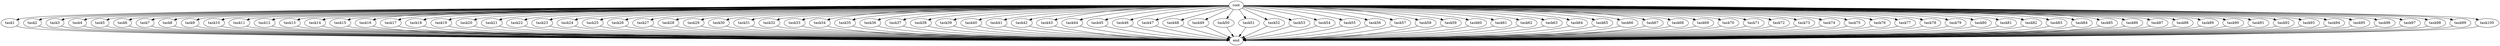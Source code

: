 digraph G {
    root [size=10000];
    end [size=10000];

    // Tareas intermedias
    task1 [size=10000];
    task2 [size=10000];
    task3 [size=10000];
    task4 [size=10000];
    task5 [size=10000];
    task6 [size=10000];
    task7 [size=10000];
    task8 [size=10000];
    task9 [size=10000];
    task10 [size=10000];
    task11 [size=10000];
    task12 [size=10000];
    task13 [size=10000];
    task14 [size=10000];
    task15 [size=10000];
    task16 [size=10000];
    task17 [size=10000];
    task18 [size=10000];
    task19 [size=10000];
    task20 [size=10000];
    task21 [size=10000];
    task22 [size=10000];
    task23 [size=10000];
    task24 [size=10000];
    task25 [size=10000];
    task26 [size=10000];
    task27 [size=10000];
    task28 [size=10000];
    task29 [size=10000];
    task30 [size=10000];
    task31 [size=10000];
    task32 [size=10000];
    task33 [size=10000];
    task34 [size=10000];
    task35 [size=10000];
    task36 [size=10000];
    task37 [size=10000];
    task38 [size=10000];
    task39 [size=10000];
    task40 [size=10000];
    task41 [size=10000];
    task42 [size=10000];
    task43 [size=10000];
    task44 [size=10000];
    task45 [size=10000];
    task46 [size=10000];
    task47 [size=10000];
    task48 [size=10000];
    task49 [size=10000];
    task50 [size=10000];
    task51 [size=10000];
    task52 [size=10000];
    task53 [size=10000];
    task54 [size=10000];
    task55 [size=10000];
    task56 [size=10000];
    task57 [size=10000];
    task58 [size=10000];
    task59 [size=10000];
    task60 [size=10000];
    task61 [size=10000];
    task62 [size=10000];
    task63 [size=10000];
    task64 [size=10000];
    task65 [size=10000];
    task66 [size=10000];
    task67 [size=10000];
    task68 [size=10000];
    task69 [size=10000];
    task70 [size=10000];
    task71 [size=10000];
    task72 [size=10000];
    task73 [size=10000];
    task74 [size=10000];
    task75 [size=10000];
    task76 [size=10000];
    task77 [size=10000];
    task78 [size=10000];
    task79 [size=10000];
    task80 [size=10000];
    task81 [size=10000];
    task82 [size=10000];
    task83 [size=10000];
    task84 [size=10000];
    task85 [size=10000];
    task86 [size=10000];
    task87 [size=10000];
    task88 [size=10000];
    task89 [size=10000];
    task90 [size=10000];
    task91 [size=10000];
    task92 [size=10000];
    task93 [size=10000];
    task94 [size=10000];
    task95 [size=10000];
    task96 [size=10000];
    task97 [size=10000];
    task98 [size=10000];
    task99 [size=10000];
    task100 [size=10000];

    // Relaciones con la tarea raíz y final, ahora con tamaño de 10
    root -> task1 [size=10];
    root -> task2 [size=10];
    root -> task3 [size=10];
    root -> task4 [size=10];
    root -> task5 [size=10];
    root -> task6 [size=10];
    root -> task7 [size=10];
    root -> task8 [size=10];
    root -> task9 [size=10];
    root -> task10 [size=10];
    root -> task11 [size=10];
    root -> task12 [size=10];
    root -> task13 [size=10];
    root -> task14 [size=10];
    root -> task15 [size=10];
    root -> task16 [size=10];
    root -> task17 [size=10];
    root -> task18 [size=10];
    root -> task19 [size=10];
    root -> task20 [size=10];
    root -> task21 [size=10];
    root -> task22 [size=10];
    root -> task23 [size=10];
    root -> task24 [size=10];
    root -> task25 [size=10];
    root -> task26 [size=10];
    root -> task27 [size=10];
    root -> task28 [size=10];
    root -> task29 [size=10];
    root -> task30 [size=10];
    root -> task31 [size=10];
    root -> task32 [size=10];
    root -> task33 [size=10];
    root -> task34 [size=10];
    root -> task35 [size=10];
    root -> task36 [size=10];
    root -> task37 [size=10];
    root -> task38 [size=10];
    root -> task39 [size=10];
    root -> task40 [size=10];
    root -> task41 [size=10];
    root -> task42 [size=10];
    root -> task43 [size=10];
    root -> task44 [size=10];
    root -> task45 [size=10];
    root -> task46 [size=10];
    root -> task47 [size=10];
    root -> task48 [size=10];
    root -> task49 [size=10];
    root -> task50 [size=10];
    root -> task51 [size=10];
    root -> task52 [size=10];
    root -> task53 [size=10];
    root -> task54 [size=10];
    root -> task55 [size=10];
    root -> task56 [size=10];
    root -> task57 [size=10];
    root -> task58 [size=10];
    root -> task59 [size=10];
    root -> task60 [size=10];
    root -> task61 [size=10];
    root -> task62 [size=10];
    root -> task63 [size=10];
    root -> task64 [size=10];
    root -> task65 [size=10];
    root -> task66 [size=10];
    root -> task67 [size=10];
    root -> task68 [size=10];
    root -> task69 [size=10];
    root -> task70 [size=10];
    root -> task71 [size=10];
    root -> task72 [size=10];
    root -> task73 [size=10];
    root -> task74 [size=10];
    root -> task75 [size=10];
    root -> task76 [size=10];
    root -> task77 [size=10];
    root -> task78 [size=10];
    root -> task79 [size=10];
    root -> task80 [size=10];
    root -> task81 [size=10];
    root -> task82 [size=10];
    root -> task83 [size=10];
    root -> task84 [size=10];
    root -> task85 [size=10];
    root -> task86 [size=10];
    root -> task87 [size=10];
    root -> task88 [size=10];
    root -> task89 [size=10];
    root -> task90 [size=10];
    root -> task91 [size=10];
    root -> task92 [size=10];
    root -> task93 [size=10];
    root -> task94 [size=10];
    root -> task95 [size=10];
    root -> task96 [size=10];
    root -> task97 [size=10];
    root -> task98 [size=10];
    root -> task99 [size=10];
    root -> task100 [size=10];

    task1 -> end [size=10];
    task2 -> end [size=10];
    task3 -> end [size=10];
    task4 -> end [size=10];
    task5 -> end [size=10];
    task6 -> end [size=10];
    task7 -> end [size=10];
    task8 -> end [size=10];
    task9 -> end [size=10];
    task10 -> end [size=10];
    task11 -> end [size=10];
    task12 -> end [size=10];
    task13 -> end [size=10];
    task14 -> end [size=10];
    task15 -> end [size=10];
    task16 -> end [size=10];
    task17 -> end [size=10];
    task18 -> end [size=10];
    task19 -> end [size=10];
    task20 -> end [size=10];
    task21 -> end [size=10];
    task22 -> end [size=10];
    task23 -> end [size=10];
    task24 -> end [size=10];
    task25 -> end [size=10];
    task26 -> end [size=10];
    task27 -> end [size=10];
    task28 -> end [size=10];
    task29 -> end [size=10];
    task30 -> end [size=10];
    task31 -> end [size=10];
    task32 -> end [size=10];
    task33 -> end [size=10];
    task34 -> end [size=10];
    task35 -> end [size=10];
    task36 -> end [size=10];
    task37 -> end [size=10];
    task38 -> end [size=10];
    task39 -> end [size=10];
    task40 -> end [size=10];
    task41 -> end [size=10];
    task42 -> end [size=10];
    task43 -> end [size=10];
    task44 -> end [size=10];
    task45 -> end [size=10];
    task46 -> end [size=10];
    task47 -> end [size=10];
    task48 -> end [size=10];
    task49 -> end [size=10];
    task50 -> end [size=10];
    task51 -> end [size=10];
    task52 -> end [size=10];
    task53 -> end [size=10];
    task54 -> end [size=10];
    task55 -> end [size=10];
    task56 -> end [size=10];
    task57 -> end [size=10];
    task58 -> end [size=10];
    task59 -> end [size=10];
    task60 -> end [size=10];
    task61 -> end [size=10];
    task62 -> end [size=10];
    task63 -> end [size=10];
    task64 -> end [size=10];
    task65 -> end [size=10];
    task66 -> end [size=10];
    task67 -> end [size=10];
    task68 -> end [size=10];
    task69 -> end [size=10];
    task70 -> end [size=10];
    task71 -> end [size=10];
    task72 -> end [size=10];
    task73 -> end [size=10];
    task74 -> end [size=10];
    task75 -> end [size=10];
    task76 -> end [size=10];
    task77 -> end [size=10];
    task78 -> end [size=10];
    task79 -> end [size=10];
    task80 -> end [size=10];
    task81 -> end [size=10];
    task82 -> end [size=10];
    task83 -> end [size=10];
    task84 -> end [size=10];
    task85 -> end [size=10];
    task86 -> end [size=10];
    task87 -> end [size=10];
    task88 -> end [size=10];
    task89 -> end [size=10];
    task90 -> end [size=10];
    task91 -> end [size=10];
    task92 -> end [size=10];
    task93 -> end [size=10];
    task94 -> end [size=10];
    task95 -> end [size=10];
    task96 -> end [size=10];
    task97 -> end [size=10];
    task98 -> end [size=10];
    task99 -> end [size=10];
    task100 -> end [size=10];
}
